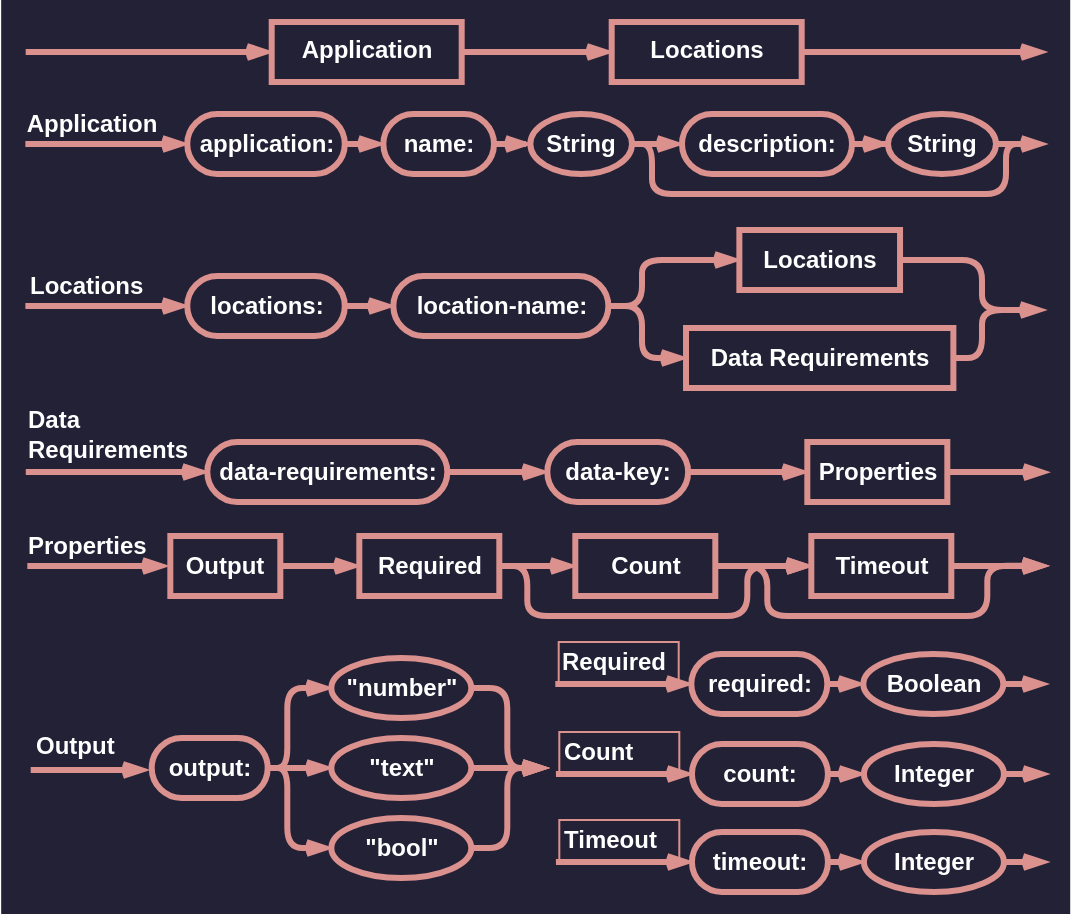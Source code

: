 <mxfile version="22.1.21" type="device">
  <diagram name="Page-1" id="lv2RBA-2qfxnkMvO_x3A">
    <mxGraphModel dx="584" dy="907" grid="1" gridSize="10" guides="1" tooltips="1" connect="1" arrows="1" fold="1" page="1" pageScale="1" pageWidth="850" pageHeight="1100" math="0" shadow="0">
      <root>
        <mxCell id="0" />
        <mxCell id="1" parent="0" />
        <mxCell id="O5-8CPs11LgDphCisBiJ-3" value="" style="group;fillColor=#232136;strokeColor=#232136;strokeWidth=22;" vertex="1" connectable="0" parent="1">
          <mxGeometry x="1000.59" y="313" width="512.51" height="435" as="geometry" />
        </mxCell>
        <mxCell id="4REqOIB7tcGAyymllORO-14" style="edgeStyle=orthogonalEdgeStyle;shape=connector;curved=0;rounded=0;orthogonalLoop=1;jettySize=auto;html=1;exitX=0;exitY=0.5;exitDx=0;exitDy=0;labelBackgroundColor=default;strokeColor=#DB918D;strokeWidth=3;align=center;verticalAlign=middle;fontFamily=Helvetica;fontSize=11;fontColor=#FFFFFF;endArrow=none;endFill=0;startArrow=openThin;startFill=0;fontStyle=0" parent="O5-8CPs11LgDphCisBiJ-3" source="4REqOIB7tcGAyymllORO-15" edge="1">
          <mxGeometry relative="1" as="geometry">
            <mxPoint x="1.1" y="142" as="targetPoint" />
          </mxGeometry>
        </mxCell>
        <mxCell id="4REqOIB7tcGAyymllORO-15" value="&lt;b style=&quot;border-color: var(--border-color);&quot;&gt;&lt;font style=&quot;border-color: var(--border-color);&quot;&gt;locations:&lt;/font&gt;&lt;/b&gt;" style="rounded=1;whiteSpace=wrap;html=1;strokeColor=#DB918D;fontFamily=Helvetica;fontSize=12;fontColor=#FFFFFF;fillColor=none;arcSize=50;fontStyle=0;shadow=0;labelBackgroundColor=none;align=center;verticalAlign=middle;strokeWidth=3;container=0;" parent="O5-8CPs11LgDphCisBiJ-3" vertex="1">
          <mxGeometry x="82.04" y="127" width="78.76" height="30" as="geometry" />
        </mxCell>
        <mxCell id="4REqOIB7tcGAyymllORO-19" value="&lt;font size=&quot;1&quot;&gt;&lt;b style=&quot;font-size: 12px;&quot;&gt;Locations&lt;/b&gt;&lt;/font&gt;" style="text;html=1;strokeColor=none;fillColor=none;align=left;verticalAlign=middle;whiteSpace=wrap;rounded=0;fontSize=11;fontFamily=Helvetica;fontColor=#FFFFFF;fontStyle=0;container=0;" parent="O5-8CPs11LgDphCisBiJ-3" vertex="1">
          <mxGeometry x="1.8" y="117" width="60" height="30" as="geometry" />
        </mxCell>
        <mxCell id="4REqOIB7tcGAyymllORO-65" style="edgeStyle=orthogonalEdgeStyle;shape=connector;curved=0;rounded=1;orthogonalLoop=1;jettySize=auto;html=1;exitX=1;exitY=0.5;exitDx=0;exitDy=0;labelBackgroundColor=default;strokeColor=#DB918D;strokeWidth=3;align=center;verticalAlign=middle;fontFamily=Helvetica;fontSize=11;fontColor=#FFFFFF;startArrow=none;startFill=0;endArrow=none;endFill=0;fontStyle=0" parent="O5-8CPs11LgDphCisBiJ-3" source="4REqOIB7tcGAyymllORO-50" edge="1">
          <mxGeometry relative="1" as="geometry">
            <mxPoint x="499.41" y="144" as="targetPoint" />
            <Array as="points">
              <mxPoint x="479.41" y="119" />
              <mxPoint x="479.41" y="144" />
            </Array>
          </mxGeometry>
        </mxCell>
        <mxCell id="4REqOIB7tcGAyymllORO-50" value="&lt;b style=&quot;border-color: var(--border-color);&quot;&gt;&lt;font style=&quot;border-color: var(--border-color);&quot;&gt;Locations&lt;/font&gt;&lt;/b&gt;" style="rounded=1;whiteSpace=wrap;html=1;strokeColor=#DB918D;fontFamily=Helvetica;fontSize=12;fontColor=#FFFFFF;fillColor=none;arcSize=0;fontStyle=0;shadow=0;labelBackgroundColor=none;container=0;strokeWidth=3;" parent="O5-8CPs11LgDphCisBiJ-3" vertex="1">
          <mxGeometry x="358.09" y="104" width="80.34" height="30" as="geometry" />
        </mxCell>
        <mxCell id="4REqOIB7tcGAyymllORO-55" style="edgeStyle=orthogonalEdgeStyle;shape=connector;curved=0;rounded=1;orthogonalLoop=1;jettySize=auto;html=1;exitX=1;exitY=0.5;exitDx=0;exitDy=0;entryX=0;entryY=0.5;entryDx=0;entryDy=0;labelBackgroundColor=default;strokeColor=#DB918D;strokeWidth=3;align=center;verticalAlign=middle;fontFamily=Helvetica;fontSize=11;fontColor=#FFFFFF;startArrow=none;startFill=0;endArrow=openThin;endFill=0;fontStyle=0" parent="O5-8CPs11LgDphCisBiJ-3" source="4REqOIB7tcGAyymllORO-51" target="4REqOIB7tcGAyymllORO-50" edge="1">
          <mxGeometry relative="1" as="geometry">
            <Array as="points">
              <mxPoint x="309.41" y="142" />
              <mxPoint x="309.41" y="119" />
            </Array>
          </mxGeometry>
        </mxCell>
        <mxCell id="4REqOIB7tcGAyymllORO-51" value="&lt;p&gt;&lt;font&gt;&lt;b&gt;location-name:&lt;/b&gt;&lt;/font&gt;&lt;/p&gt;" style="rounded=1;whiteSpace=wrap;html=1;arcSize=50;fontStyle=0;fillColor=none;strokeColor=#DB918D;labelBackgroundColor=none;fontColor=#FFFFFF;container=0;strokeWidth=3;" parent="O5-8CPs11LgDphCisBiJ-3" vertex="1">
          <mxGeometry x="185.096" y="127" width="107.5" height="30" as="geometry" />
        </mxCell>
        <mxCell id="4REqOIB7tcGAyymllORO-53" value="" style="edgeStyle=orthogonalEdgeStyle;shape=connector;curved=0;rounded=0;orthogonalLoop=1;jettySize=auto;html=1;labelBackgroundColor=default;strokeColor=#DB918D;strokeWidth=3;align=center;verticalAlign=middle;fontFamily=Helvetica;fontSize=11;fontColor=#FFFFFF;startArrow=none;startFill=0;endArrow=openThin;endFill=0;fontStyle=0" parent="O5-8CPs11LgDphCisBiJ-3" source="4REqOIB7tcGAyymllORO-15" target="4REqOIB7tcGAyymllORO-51" edge="1">
          <mxGeometry relative="1" as="geometry">
            <Array as="points">
              <mxPoint x="169.41" y="142" />
              <mxPoint x="169.41" y="142" />
            </Array>
          </mxGeometry>
        </mxCell>
        <mxCell id="4REqOIB7tcGAyymllORO-64" style="edgeStyle=orthogonalEdgeStyle;shape=connector;curved=0;rounded=1;orthogonalLoop=1;jettySize=auto;html=1;exitX=1;exitY=0.5;exitDx=0;exitDy=0;labelBackgroundColor=default;strokeColor=#DB918D;strokeWidth=3;align=center;verticalAlign=middle;fontFamily=Helvetica;fontSize=11;fontColor=#FFFFFF;startArrow=none;startFill=0;endArrow=openThin;endFill=0;entryX=-0.004;entryY=0.719;entryDx=0;entryDy=0;entryPerimeter=0;fontStyle=0" parent="O5-8CPs11LgDphCisBiJ-3" source="4REqOIB7tcGAyymllORO-54" edge="1">
          <mxGeometry relative="1" as="geometry">
            <mxPoint x="510.93" y="143.83" as="targetPoint" />
            <Array as="points">
              <mxPoint x="479.41" y="168" />
              <mxPoint x="479.41" y="144" />
              <mxPoint x="511.41" y="144" />
            </Array>
          </mxGeometry>
        </mxCell>
        <mxCell id="4REqOIB7tcGAyymllORO-54" value="&lt;b style=&quot;border-color: var(--border-color);&quot;&gt;&lt;font style=&quot;border-color: var(--border-color);&quot;&gt;Data Requirements&lt;/font&gt;&lt;/b&gt;" style="rounded=1;whiteSpace=wrap;html=1;strokeColor=#DB918D;fontFamily=Helvetica;fontSize=12;fontColor=#FFFFFF;fillColor=none;arcSize=0;fontStyle=0;shadow=0;labelBackgroundColor=none;container=0;strokeWidth=3;" parent="O5-8CPs11LgDphCisBiJ-3" vertex="1">
          <mxGeometry x="331.42" y="153" width="133.68" height="30" as="geometry" />
        </mxCell>
        <mxCell id="4REqOIB7tcGAyymllORO-56" style="edgeStyle=orthogonalEdgeStyle;shape=connector;curved=0;rounded=1;orthogonalLoop=1;jettySize=auto;html=1;exitX=1;exitY=0.5;exitDx=0;exitDy=0;entryX=0;entryY=0.5;entryDx=0;entryDy=0;labelBackgroundColor=default;strokeColor=#DB918D;strokeWidth=3;align=center;verticalAlign=middle;fontFamily=Helvetica;fontSize=11;fontColor=#FFFFFF;startArrow=none;startFill=0;endArrow=openThin;endFill=0;fontStyle=0" parent="O5-8CPs11LgDphCisBiJ-3" source="4REqOIB7tcGAyymllORO-51" target="4REqOIB7tcGAyymllORO-54" edge="1">
          <mxGeometry relative="1" as="geometry">
            <Array as="points">
              <mxPoint x="309.41" y="142" />
              <mxPoint x="309.41" y="168" />
            </Array>
          </mxGeometry>
        </mxCell>
        <mxCell id="4REqOIB7tcGAyymllORO-2" style="edgeStyle=orthogonalEdgeStyle;shape=connector;curved=0;rounded=0;orthogonalLoop=1;jettySize=auto;html=1;exitX=0;exitY=0.5;exitDx=0;exitDy=0;labelBackgroundColor=default;strokeColor=#DB918D;strokeWidth=3;align=center;verticalAlign=middle;fontFamily=Helvetica;fontSize=11;fontColor=#FFFFFF;endArrow=none;endFill=0;startArrow=openThin;startFill=0;fontStyle=0" parent="O5-8CPs11LgDphCisBiJ-3" source="4REqOIB7tcGAyymllORO-3" edge="1">
          <mxGeometry relative="1" as="geometry">
            <mxPoint x="1.255" y="15" as="targetPoint" />
          </mxGeometry>
        </mxCell>
        <mxCell id="4REqOIB7tcGAyymllORO-3" value="&lt;b style=&quot;border-color: var(--border-color);&quot;&gt;&lt;font style=&quot;border-color: var(--border-color);&quot;&gt;Application&lt;/font&gt;&lt;/b&gt;" style="rounded=1;whiteSpace=wrap;html=1;strokeColor=#DB918D;fontFamily=Helvetica;fontSize=12;fontColor=#FFFFFF;fillColor=none;arcSize=0;fontStyle=0;shadow=0;labelBackgroundColor=none;align=center;verticalAlign=top;strokeWidth=3;container=0;" parent="O5-8CPs11LgDphCisBiJ-3" vertex="1">
          <mxGeometry x="124.255" width="95" height="30" as="geometry" />
        </mxCell>
        <mxCell id="4REqOIB7tcGAyymllORO-4" style="edgeStyle=orthogonalEdgeStyle;shape=connector;curved=0;rounded=0;orthogonalLoop=1;jettySize=auto;html=1;exitX=1;exitY=0.5;exitDx=0;exitDy=0;labelBackgroundColor=default;strokeColor=#DB918D;strokeWidth=3;align=center;verticalAlign=middle;fontFamily=Helvetica;fontSize=11;fontColor=#FFFFFF;endArrow=openThin;endFill=0;fontStyle=0" parent="O5-8CPs11LgDphCisBiJ-3" source="4REqOIB7tcGAyymllORO-5" edge="1">
          <mxGeometry relative="1" as="geometry">
            <mxPoint x="511.255" y="15" as="targetPoint" />
          </mxGeometry>
        </mxCell>
        <mxCell id="4REqOIB7tcGAyymllORO-5" value="&lt;b style=&quot;border-color: var(--border-color);&quot;&gt;&lt;font style=&quot;border-color: var(--border-color);&quot;&gt;Locations&lt;/font&gt;&lt;/b&gt;" style="rounded=1;whiteSpace=wrap;html=1;strokeColor=#DB918D;fontFamily=Helvetica;fontSize=12;fontColor=#FFFFFF;fillColor=none;arcSize=0;fontStyle=0;shadow=0;labelBackgroundColor=none;verticalAlign=top;strokeWidth=3;container=0;" parent="O5-8CPs11LgDphCisBiJ-3" vertex="1">
          <mxGeometry x="294.255" width="95" height="30" as="geometry" />
        </mxCell>
        <mxCell id="4REqOIB7tcGAyymllORO-6" style="edgeStyle=orthogonalEdgeStyle;shape=connector;curved=0;rounded=0;orthogonalLoop=1;jettySize=auto;html=1;exitX=1;exitY=0.5;exitDx=0;exitDy=0;labelBackgroundColor=default;strokeColor=#DB918D;strokeWidth=3;align=center;verticalAlign=middle;fontFamily=Helvetica;fontSize=11;fontColor=#FFFFFF;endArrow=openThin;endFill=0;fontStyle=0" parent="O5-8CPs11LgDphCisBiJ-3" source="4REqOIB7tcGAyymllORO-3" target="4REqOIB7tcGAyymllORO-5" edge="1">
          <mxGeometry relative="1" as="geometry" />
        </mxCell>
        <mxCell id="MEt0MIwIxQcFvyBTdbw6-34" style="edgeStyle=orthogonalEdgeStyle;shape=connector;curved=0;rounded=0;orthogonalLoop=1;jettySize=auto;html=1;exitX=0;exitY=0.5;exitDx=0;exitDy=0;labelBackgroundColor=default;strokeColor=#DB918D;strokeWidth=3;align=center;verticalAlign=middle;fontFamily=Helvetica;fontSize=11;fontColor=#FFFFFF;endArrow=none;endFill=0;startArrow=openThin;startFill=0;fontStyle=0" parent="O5-8CPs11LgDphCisBiJ-3" source="MEt0MIwIxQcFvyBTdbw6-35" edge="1">
          <mxGeometry relative="1" as="geometry">
            <mxPoint x="1.1" y="61" as="targetPoint" />
          </mxGeometry>
        </mxCell>
        <mxCell id="MEt0MIwIxQcFvyBTdbw6-35" value="&lt;b style=&quot;border-color: var(--border-color);&quot;&gt;&lt;font style=&quot;border-color: var(--border-color);&quot;&gt;application:&lt;/font&gt;&lt;/b&gt;" style="rounded=1;whiteSpace=wrap;html=1;strokeColor=#DB918D;fontFamily=Helvetica;fontSize=12;fontColor=#FFFFFF;fillColor=none;arcSize=50;fontStyle=0;shadow=0;labelBackgroundColor=none;align=center;verticalAlign=middle;strokeWidth=3;container=0;" parent="O5-8CPs11LgDphCisBiJ-3" vertex="1">
          <mxGeometry x="82.04" y="46" width="78.76" height="30" as="geometry" />
        </mxCell>
        <mxCell id="MEt0MIwIxQcFvyBTdbw6-36" style="edgeStyle=orthogonalEdgeStyle;shape=connector;curved=0;rounded=0;orthogonalLoop=1;jettySize=auto;html=1;exitX=1;exitY=0.5;exitDx=0;exitDy=0;labelBackgroundColor=default;strokeColor=#DB918D;strokeWidth=3;align=center;verticalAlign=middle;fontFamily=Helvetica;fontSize=11;fontColor=#FFFFFF;endArrow=openThin;endFill=0;fontStyle=0" parent="O5-8CPs11LgDphCisBiJ-3" source="MEt0MIwIxQcFvyBTdbw6-46" edge="1">
          <mxGeometry relative="1" as="geometry">
            <mxPoint x="511.41" y="61" as="targetPoint" />
            <mxPoint x="497.41" y="61" as="sourcePoint" />
            <Array as="points" />
          </mxGeometry>
        </mxCell>
        <mxCell id="MEt0MIwIxQcFvyBTdbw6-37" value="&lt;b style=&quot;border-color: var(--border-color);&quot;&gt;&lt;font style=&quot;border-color: var(--border-color);&quot;&gt;name:&lt;/font&gt;&lt;/b&gt;" style="rounded=1;whiteSpace=wrap;html=1;strokeColor=#DB918D;fontFamily=Helvetica;fontSize=12;fontColor=#FFFFFF;fillColor=none;arcSize=50;fontStyle=0;shadow=0;labelBackgroundColor=none;verticalAlign=middle;strokeWidth=3;container=0;" parent="O5-8CPs11LgDphCisBiJ-3" vertex="1">
          <mxGeometry x="180.1" y="46" width="55.31" height="30" as="geometry" />
        </mxCell>
        <mxCell id="MEt0MIwIxQcFvyBTdbw6-38" style="edgeStyle=orthogonalEdgeStyle;shape=connector;curved=0;rounded=0;orthogonalLoop=1;jettySize=auto;html=1;exitX=1;exitY=0.5;exitDx=0;exitDy=0;labelBackgroundColor=default;strokeColor=#DB918D;strokeWidth=3;align=center;verticalAlign=middle;fontFamily=Helvetica;fontSize=11;fontColor=#FFFFFF;endArrow=openThin;endFill=0;fontStyle=0" parent="O5-8CPs11LgDphCisBiJ-3" source="MEt0MIwIxQcFvyBTdbw6-35" target="MEt0MIwIxQcFvyBTdbw6-37" edge="1">
          <mxGeometry relative="1" as="geometry">
            <Array as="points">
              <mxPoint x="191.41" y="61" />
              <mxPoint x="191.41" y="61" />
            </Array>
          </mxGeometry>
        </mxCell>
        <mxCell id="MEt0MIwIxQcFvyBTdbw6-39" value="&lt;font size=&quot;1&quot;&gt;&lt;b style=&quot;font-size: 12px;&quot;&gt;Application&lt;/b&gt;&lt;/font&gt;" style="text;html=1;strokeColor=none;fillColor=none;align=center;verticalAlign=middle;whiteSpace=wrap;rounded=0;fontSize=11;fontFamily=Helvetica;fontColor=#FFFFFF;fontStyle=0;container=0;" parent="O5-8CPs11LgDphCisBiJ-3" vertex="1">
          <mxGeometry x="4.8" y="36" width="60" height="30" as="geometry" />
        </mxCell>
        <mxCell id="MEt0MIwIxQcFvyBTdbw6-42" value="" style="edgeStyle=orthogonalEdgeStyle;shape=connector;curved=0;rounded=0;orthogonalLoop=1;jettySize=auto;html=1;exitX=1;exitY=0.5;exitDx=0;exitDy=0;labelBackgroundColor=default;strokeColor=#DB918D;strokeWidth=3;align=center;verticalAlign=middle;fontFamily=Helvetica;fontSize=11;fontColor=#FFFFFF;endArrow=openThin;endFill=0;fontStyle=0" parent="O5-8CPs11LgDphCisBiJ-3" source="MEt0MIwIxQcFvyBTdbw6-37" target="MEt0MIwIxQcFvyBTdbw6-41" edge="1">
          <mxGeometry relative="1" as="geometry">
            <mxPoint x="511.1" y="61" as="targetPoint" />
            <mxPoint x="251.41" y="61" as="sourcePoint" />
            <Array as="points">
              <mxPoint x="251.41" y="61" />
              <mxPoint x="251.41" y="61" />
            </Array>
          </mxGeometry>
        </mxCell>
        <mxCell id="MEt0MIwIxQcFvyBTdbw6-45" style="edgeStyle=orthogonalEdgeStyle;shape=connector;curved=0;rounded=1;orthogonalLoop=1;jettySize=auto;html=1;labelBackgroundColor=default;strokeColor=#DB918D;strokeWidth=3;align=center;verticalAlign=middle;fontFamily=Helvetica;fontSize=11;fontColor=#FFFFFF;endArrow=none;endFill=0;fontStyle=0" parent="O5-8CPs11LgDphCisBiJ-3" source="MEt0MIwIxQcFvyBTdbw6-41" edge="1">
          <mxGeometry relative="1" as="geometry">
            <mxPoint x="501.41" y="61" as="targetPoint" />
            <Array as="points">
              <mxPoint x="314.41" y="61" />
              <mxPoint x="314.41" y="86" />
              <mxPoint x="491.41" y="86" />
              <mxPoint x="491.41" y="61" />
            </Array>
          </mxGeometry>
        </mxCell>
        <mxCell id="MEt0MIwIxQcFvyBTdbw6-41" value="&lt;b style=&quot;border-color: var(--border-color);&quot;&gt;&lt;font style=&quot;border-color: var(--border-color);&quot;&gt;String&lt;/font&gt;&lt;/b&gt;" style="ellipse;whiteSpace=wrap;html=1;rounded=1;labelBackgroundColor=none;strokeColor=#DB918D;fontFamily=Helvetica;fontSize=12;fontColor=#FFFFFF;fillColor=none;container=0;strokeWidth=3;fontStyle=0" parent="O5-8CPs11LgDphCisBiJ-3" vertex="1">
          <mxGeometry x="253.58" y="46" width="50.83" height="30" as="geometry" />
        </mxCell>
        <mxCell id="MEt0MIwIxQcFvyBTdbw6-44" value="" style="edgeStyle=orthogonalEdgeStyle;shape=connector;curved=0;rounded=0;orthogonalLoop=1;jettySize=auto;html=1;exitX=1;exitY=0.5;exitDx=0;exitDy=0;labelBackgroundColor=default;strokeColor=#DB918D;strokeWidth=3;align=center;verticalAlign=middle;fontFamily=Helvetica;fontSize=11;fontColor=#FFFFFF;endArrow=openThin;endFill=0;fontStyle=0" parent="O5-8CPs11LgDphCisBiJ-3" source="MEt0MIwIxQcFvyBTdbw6-41" target="MEt0MIwIxQcFvyBTdbw6-43" edge="1">
          <mxGeometry relative="1" as="geometry">
            <mxPoint x="511.1" y="61" as="targetPoint" />
            <mxPoint x="321.41" y="61" as="sourcePoint" />
            <Array as="points">
              <mxPoint x="321.41" y="61" />
              <mxPoint x="321.41" y="61" />
            </Array>
          </mxGeometry>
        </mxCell>
        <mxCell id="MEt0MIwIxQcFvyBTdbw6-43" value="&lt;b style=&quot;border-color: var(--border-color);&quot;&gt;&lt;font style=&quot;border-color: var(--border-color);&quot;&gt;description:&lt;/font&gt;&lt;/b&gt;" style="rounded=1;whiteSpace=wrap;html=1;strokeColor=#DB918D;fontFamily=Helvetica;fontSize=12;fontColor=#FFFFFF;fillColor=none;arcSize=50;fontStyle=0;shadow=0;labelBackgroundColor=none;verticalAlign=middle;strokeWidth=3;container=0;" parent="O5-8CPs11LgDphCisBiJ-3" vertex="1">
          <mxGeometry x="329.41" y="46" width="85" height="30" as="geometry" />
        </mxCell>
        <mxCell id="MEt0MIwIxQcFvyBTdbw6-47" value="" style="edgeStyle=orthogonalEdgeStyle;shape=connector;curved=0;rounded=0;orthogonalLoop=1;jettySize=auto;html=1;exitX=1;exitY=0.5;exitDx=0;exitDy=0;labelBackgroundColor=default;strokeColor=#DB918D;strokeWidth=3;align=center;verticalAlign=middle;fontFamily=Helvetica;fontSize=11;fontColor=#FFFFFF;endArrow=openThin;endFill=0;fontStyle=0" parent="O5-8CPs11LgDphCisBiJ-3" source="MEt0MIwIxQcFvyBTdbw6-43" target="MEt0MIwIxQcFvyBTdbw6-46" edge="1">
          <mxGeometry relative="1" as="geometry">
            <mxPoint x="511.1" y="61" as="targetPoint" />
            <mxPoint x="431.41" y="61" as="sourcePoint" />
            <Array as="points">
              <mxPoint x="431.41" y="61" />
              <mxPoint x="431.41" y="61" />
            </Array>
          </mxGeometry>
        </mxCell>
        <mxCell id="MEt0MIwIxQcFvyBTdbw6-46" value="&lt;b style=&quot;border-color: var(--border-color);&quot;&gt;&lt;font style=&quot;border-color: var(--border-color);&quot;&gt;String&lt;/font&gt;&lt;/b&gt;" style="ellipse;whiteSpace=wrap;html=1;rounded=1;labelBackgroundColor=none;strokeColor=#DB918D;fontFamily=Helvetica;fontSize=12;fontColor=#FFFFFF;fillColor=none;container=0;strokeWidth=3;fontStyle=0" parent="O5-8CPs11LgDphCisBiJ-3" vertex="1">
          <mxGeometry x="432.41" y="46" width="54" height="30" as="geometry" />
        </mxCell>
        <mxCell id="4REqOIB7tcGAyymllORO-69" style="edgeStyle=orthogonalEdgeStyle;shape=connector;curved=0;rounded=0;orthogonalLoop=1;jettySize=auto;html=1;exitX=0;exitY=0.5;exitDx=0;exitDy=0;labelBackgroundColor=default;strokeColor=#DB918D;strokeWidth=3;align=center;verticalAlign=middle;fontFamily=Helvetica;fontSize=11;fontColor=#FFFFFF;endArrow=none;endFill=0;startArrow=openThin;startFill=0;fontStyle=0" parent="O5-8CPs11LgDphCisBiJ-3" source="4REqOIB7tcGAyymllORO-70" edge="1">
          <mxGeometry relative="1" as="geometry">
            <mxPoint x="1.3" y="225" as="targetPoint" />
          </mxGeometry>
        </mxCell>
        <mxCell id="4REqOIB7tcGAyymllORO-70" value="&lt;font&gt;&lt;b&gt;data-requirements:&lt;/b&gt;&lt;/font&gt;" style="rounded=1;whiteSpace=wrap;html=1;strokeColor=#DB918D;fontFamily=Helvetica;fontSize=12;fontColor=#FFFFFF;fillColor=none;arcSize=50;fontStyle=0;shadow=0;labelBackgroundColor=none;align=center;verticalAlign=middle;strokeWidth=3;container=0;" parent="O5-8CPs11LgDphCisBiJ-3" vertex="1">
          <mxGeometry x="92.07" y="210" width="120" height="30" as="geometry" />
        </mxCell>
        <mxCell id="4REqOIB7tcGAyymllORO-71" value="&lt;font size=&quot;1&quot;&gt;&lt;b style=&quot;font-size: 12px;&quot;&gt;Data&lt;br&gt;Requirements&lt;br&gt;&lt;/b&gt;&lt;/font&gt;" style="text;html=1;strokeColor=none;fillColor=none;align=left;verticalAlign=middle;whiteSpace=wrap;rounded=0;fontSize=11;fontFamily=Helvetica;fontColor=#FFFFFF;container=0;fontStyle=0" parent="O5-8CPs11LgDphCisBiJ-3" vertex="1">
          <mxGeometry y="191" width="60" height="30" as="geometry" />
        </mxCell>
        <mxCell id="4REqOIB7tcGAyymllORO-104" value="&lt;font&gt;&lt;b&gt;data-key:&lt;/b&gt;&lt;/font&gt;" style="rounded=1;whiteSpace=wrap;html=1;strokeColor=#DB918D;fontFamily=Helvetica;fontSize=12;fontColor=#FFFFFF;fillColor=none;arcSize=50;fontStyle=0;shadow=0;labelBackgroundColor=none;align=center;verticalAlign=middle;strokeWidth=3;container=0;" parent="O5-8CPs11LgDphCisBiJ-3" vertex="1">
          <mxGeometry x="262.07" y="210" width="70.41" height="30" as="geometry" />
        </mxCell>
        <mxCell id="4REqOIB7tcGAyymllORO-112" style="edgeStyle=orthogonalEdgeStyle;shape=connector;curved=0;rounded=1;orthogonalLoop=1;jettySize=auto;html=1;entryX=0;entryY=0.5;entryDx=0;entryDy=0;labelBackgroundColor=default;strokeColor=#DB918D;strokeWidth=3;align=center;verticalAlign=middle;fontFamily=Helvetica;fontSize=11;fontColor=#FFFFFF;startArrow=none;startFill=0;endArrow=openThin;endFill=0;fontStyle=0" parent="O5-8CPs11LgDphCisBiJ-3" source="4REqOIB7tcGAyymllORO-70" target="4REqOIB7tcGAyymllORO-104" edge="1">
          <mxGeometry relative="1" as="geometry" />
        </mxCell>
        <mxCell id="4REqOIB7tcGAyymllORO-105" value="&lt;b style=&quot;border-color: var(--border-color);&quot;&gt;&lt;font style=&quot;border-color: var(--border-color);&quot;&gt;Output&lt;/font&gt;&lt;/b&gt;" style="rounded=1;whiteSpace=wrap;html=1;strokeColor=#DB918D;fontFamily=Helvetica;fontSize=12;fontColor=#FFFFFF;fillColor=none;arcSize=0;fontStyle=0;shadow=0;labelBackgroundColor=none;container=0;strokeWidth=3;" parent="O5-8CPs11LgDphCisBiJ-3" vertex="1">
          <mxGeometry x="73.57" y="257" width="55" height="30" as="geometry" />
        </mxCell>
        <mxCell id="4REqOIB7tcGAyymllORO-125" style="edgeStyle=orthogonalEdgeStyle;shape=connector;curved=0;rounded=1;orthogonalLoop=1;jettySize=auto;html=1;exitX=1;exitY=0.5;exitDx=0;exitDy=0;labelBackgroundColor=default;strokeColor=#DB918D;strokeWidth=3;align=center;verticalAlign=middle;fontFamily=Helvetica;fontSize=11;fontColor=#FFFFFF;startArrow=none;startFill=0;endArrow=openThin;endFill=0;fontStyle=0" parent="O5-8CPs11LgDphCisBiJ-3" source="4REqOIB7tcGAyymllORO-106" edge="1">
          <mxGeometry relative="1" as="geometry">
            <mxPoint x="512.07" y="271.931" as="targetPoint" />
            <Array as="points">
              <mxPoint x="372.07" y="272" />
              <mxPoint x="372.07" y="297" />
              <mxPoint x="482.07" y="297" />
              <mxPoint x="482.07" y="272" />
            </Array>
          </mxGeometry>
        </mxCell>
        <mxCell id="4REqOIB7tcGAyymllORO-106" value="&lt;font&gt;&lt;b&gt;Count&lt;/b&gt;&lt;/font&gt;" style="rounded=1;whiteSpace=wrap;html=1;strokeColor=#DB918D;fontFamily=Helvetica;fontSize=12;fontColor=#FFFFFF;fillColor=none;arcSize=0;fontStyle=0;shadow=0;labelBackgroundColor=none;container=0;strokeWidth=3;" parent="O5-8CPs11LgDphCisBiJ-3" vertex="1">
          <mxGeometry x="276.07" y="257" width="70" height="30" as="geometry" />
        </mxCell>
        <mxCell id="4REqOIB7tcGAyymllORO-123" style="edgeStyle=orthogonalEdgeStyle;shape=connector;curved=0;rounded=1;orthogonalLoop=1;jettySize=auto;html=1;exitX=1;exitY=0.5;exitDx=0;exitDy=0;labelBackgroundColor=default;strokeColor=#DB918D;strokeWidth=3;align=center;verticalAlign=middle;fontFamily=Helvetica;fontSize=11;fontColor=#FFFFFF;startArrow=none;startFill=0;endArrow=openThin;endFill=0;fontStyle=0" parent="O5-8CPs11LgDphCisBiJ-3" source="4REqOIB7tcGAyymllORO-107" edge="1">
          <mxGeometry relative="1" as="geometry">
            <mxPoint x="512.07" y="271.971" as="targetPoint" />
          </mxGeometry>
        </mxCell>
        <mxCell id="4REqOIB7tcGAyymllORO-107" value="&lt;font&gt;&lt;b&gt;Timeout&lt;/b&gt;&lt;/font&gt;" style="rounded=1;whiteSpace=wrap;html=1;strokeColor=#DB918D;fontFamily=Helvetica;fontSize=12;fontColor=#FFFFFF;fillColor=none;arcSize=0;fontStyle=0;shadow=0;labelBackgroundColor=none;container=0;strokeWidth=3;" parent="O5-8CPs11LgDphCisBiJ-3" vertex="1">
          <mxGeometry x="394.07" y="257" width="70" height="30" as="geometry" />
        </mxCell>
        <mxCell id="4REqOIB7tcGAyymllORO-122" style="edgeStyle=orthogonalEdgeStyle;shape=connector;curved=0;rounded=1;orthogonalLoop=1;jettySize=auto;html=1;exitX=1;exitY=0.5;exitDx=0;exitDy=0;entryX=0;entryY=0.5;entryDx=0;entryDy=0;labelBackgroundColor=default;strokeColor=#DB918D;strokeWidth=3;align=center;verticalAlign=middle;fontFamily=Helvetica;fontSize=11;fontColor=#FFFFFF;startArrow=none;startFill=0;endArrow=openThin;endFill=0;fontStyle=0" parent="O5-8CPs11LgDphCisBiJ-3" source="4REqOIB7tcGAyymllORO-106" target="4REqOIB7tcGAyymllORO-107" edge="1">
          <mxGeometry relative="1" as="geometry" />
        </mxCell>
        <mxCell id="4REqOIB7tcGAyymllORO-114" style="edgeStyle=orthogonalEdgeStyle;shape=connector;curved=0;rounded=1;orthogonalLoop=1;jettySize=auto;html=1;exitX=1;exitY=0.5;exitDx=0;exitDy=0;labelBackgroundColor=default;strokeColor=#DB918D;strokeWidth=3;align=center;verticalAlign=middle;fontFamily=Helvetica;fontSize=11;fontColor=#FFFFFF;startArrow=none;startFill=0;endArrow=openThin;endFill=0;entryX=-0.013;entryY=0.943;entryDx=0;entryDy=0;entryPerimeter=0;fontStyle=0" parent="O5-8CPs11LgDphCisBiJ-3" source="4REqOIB7tcGAyymllORO-111" edge="1">
          <mxGeometry relative="1" as="geometry">
            <mxPoint x="512.51" y="225.08" as="targetPoint" />
          </mxGeometry>
        </mxCell>
        <mxCell id="4REqOIB7tcGAyymllORO-111" value="&lt;font&gt;&lt;b&gt;Properties&lt;/b&gt;&lt;/font&gt;" style="rounded=1;whiteSpace=wrap;html=1;strokeColor=#DB918D;fontFamily=Helvetica;fontSize=12;fontColor=#FFFFFF;fillColor=none;arcSize=0;fontStyle=0;shadow=0;labelBackgroundColor=none;container=0;strokeWidth=3;" parent="O5-8CPs11LgDphCisBiJ-3" vertex="1">
          <mxGeometry x="392.07" y="210" width="70" height="30" as="geometry" />
        </mxCell>
        <mxCell id="4REqOIB7tcGAyymllORO-113" style="edgeStyle=orthogonalEdgeStyle;shape=connector;curved=0;rounded=1;orthogonalLoop=1;jettySize=auto;html=1;exitX=1;exitY=0.5;exitDx=0;exitDy=0;entryX=0;entryY=0.5;entryDx=0;entryDy=0;labelBackgroundColor=default;strokeColor=#DB918D;strokeWidth=3;align=center;verticalAlign=middle;fontFamily=Helvetica;fontSize=11;fontColor=#FFFFFF;startArrow=none;startFill=0;endArrow=openThin;endFill=0;fontStyle=0" parent="O5-8CPs11LgDphCisBiJ-3" source="4REqOIB7tcGAyymllORO-104" target="4REqOIB7tcGAyymllORO-111" edge="1">
          <mxGeometry relative="1" as="geometry" />
        </mxCell>
        <mxCell id="4REqOIB7tcGAyymllORO-116" style="edgeStyle=orthogonalEdgeStyle;shape=connector;curved=0;rounded=0;orthogonalLoop=1;jettySize=auto;html=1;labelBackgroundColor=default;strokeColor=#DB918D;strokeWidth=3;align=center;verticalAlign=middle;fontFamily=Helvetica;fontSize=11;fontColor=#FFFFFF;endArrow=none;endFill=0;startArrow=openThin;startFill=0;fontStyle=0" parent="O5-8CPs11LgDphCisBiJ-3" edge="1">
          <mxGeometry relative="1" as="geometry">
            <mxPoint x="2.07" y="272" as="targetPoint" />
            <mxPoint x="72.07" y="272" as="sourcePoint" />
          </mxGeometry>
        </mxCell>
        <mxCell id="4REqOIB7tcGAyymllORO-117" value="&lt;font size=&quot;1&quot;&gt;&lt;b style=&quot;font-size: 12px;&quot;&gt;Properties&lt;br&gt;&lt;/b&gt;&lt;/font&gt;" style="text;html=1;strokeColor=none;fillColor=none;align=left;verticalAlign=middle;whiteSpace=wrap;rounded=0;fontSize=11;fontFamily=Helvetica;fontColor=#FFFFFF;container=0;fontStyle=0" parent="O5-8CPs11LgDphCisBiJ-3" vertex="1">
          <mxGeometry y="247" width="60" height="30" as="geometry" />
        </mxCell>
        <mxCell id="4REqOIB7tcGAyymllORO-119" value="" style="edgeStyle=orthogonalEdgeStyle;shape=connector;curved=0;rounded=1;orthogonalLoop=1;jettySize=auto;html=1;labelBackgroundColor=default;strokeColor=#DB918D;strokeWidth=3;align=center;verticalAlign=middle;fontFamily=Helvetica;fontSize=11;fontColor=#FFFFFF;startArrow=none;startFill=0;endArrow=openThin;endFill=0;fontStyle=0" parent="O5-8CPs11LgDphCisBiJ-3" source="4REqOIB7tcGAyymllORO-105" target="4REqOIB7tcGAyymllORO-102" edge="1">
          <mxGeometry relative="1" as="geometry">
            <mxPoint x="129.07" y="272" as="sourcePoint" />
            <mxPoint x="242.07" y="272" as="targetPoint" />
          </mxGeometry>
        </mxCell>
        <mxCell id="4REqOIB7tcGAyymllORO-124" style="edgeStyle=orthogonalEdgeStyle;shape=connector;curved=0;rounded=1;orthogonalLoop=1;jettySize=auto;html=1;exitX=1;exitY=0.5;exitDx=0;exitDy=0;entryX=0;entryY=0.5;entryDx=0;entryDy=0;labelBackgroundColor=default;strokeColor=#DB918D;strokeWidth=3;align=center;verticalAlign=middle;fontFamily=Helvetica;fontSize=11;fontColor=#FFFFFF;startArrow=none;startFill=0;endArrow=openThin;endFill=0;fontStyle=0" parent="O5-8CPs11LgDphCisBiJ-3" source="4REqOIB7tcGAyymllORO-102" target="4REqOIB7tcGAyymllORO-107" edge="1">
          <mxGeometry relative="1" as="geometry">
            <Array as="points">
              <mxPoint x="252.07" y="272" />
              <mxPoint x="252.07" y="297" />
              <mxPoint x="362.07" y="297" />
              <mxPoint x="362.07" y="272" />
            </Array>
          </mxGeometry>
        </mxCell>
        <mxCell id="4REqOIB7tcGAyymllORO-102" value="&lt;font&gt;&lt;b&gt;Required&lt;/b&gt;&lt;/font&gt;" style="rounded=1;whiteSpace=wrap;html=1;strokeColor=#DB918D;fontFamily=Helvetica;fontSize=12;fontColor=#FFFFFF;fillColor=none;arcSize=0;fontStyle=0;shadow=0;labelBackgroundColor=none;container=0;strokeWidth=3;" parent="O5-8CPs11LgDphCisBiJ-3" vertex="1">
          <mxGeometry x="168.07" y="257" width="70" height="30" as="geometry" />
        </mxCell>
        <mxCell id="4REqOIB7tcGAyymllORO-118" value="" style="edgeStyle=orthogonalEdgeStyle;shape=connector;curved=0;rounded=1;orthogonalLoop=1;jettySize=auto;html=1;labelBackgroundColor=default;strokeColor=#DB918D;strokeWidth=3;align=center;verticalAlign=middle;fontFamily=Helvetica;fontSize=11;fontColor=#FFFFFF;startArrow=none;startFill=0;endArrow=openThin;endFill=0;fontStyle=0" parent="O5-8CPs11LgDphCisBiJ-3" source="4REqOIB7tcGAyymllORO-102" target="4REqOIB7tcGAyymllORO-106" edge="1">
          <mxGeometry relative="1" as="geometry" />
        </mxCell>
        <mxCell id="4REqOIB7tcGAyymllORO-163" style="edgeStyle=orthogonalEdgeStyle;shape=connector;curved=0;rounded=0;orthogonalLoop=1;jettySize=auto;html=1;labelBackgroundColor=default;strokeColor=#DB918D;strokeWidth=3;align=center;verticalAlign=middle;fontFamily=Helvetica;fontSize=11;fontColor=#FFFFFF;endArrow=none;endFill=0;startArrow=openThin;startFill=0;exitX=0;exitY=0.5;exitDx=0;exitDy=0;fontStyle=0" parent="O5-8CPs11LgDphCisBiJ-3" source="4REqOIB7tcGAyymllORO-165" edge="1">
          <mxGeometry relative="1" as="geometry">
            <mxPoint x="266.07" y="331" as="targetPoint" />
            <mxPoint x="326.07" y="332" as="sourcePoint" />
            <Array as="points">
              <mxPoint x="268.07" y="331" />
            </Array>
          </mxGeometry>
        </mxCell>
        <mxCell id="4REqOIB7tcGAyymllORO-164" value="&lt;font size=&quot;1&quot;&gt;&lt;b style=&quot;font-size: 12px;&quot;&gt;Required&lt;br&gt;&lt;/b&gt;&lt;/font&gt;" style="text;html=1;strokeColor=#DB918D;fillColor=none;align=left;verticalAlign=middle;whiteSpace=wrap;rounded=0;fontSize=11;fontFamily=Helvetica;fontColor=#FFFFFF;container=0;fontStyle=0" parent="O5-8CPs11LgDphCisBiJ-3" vertex="1">
          <mxGeometry x="267.76" y="310" width="60" height="20" as="geometry" />
        </mxCell>
        <mxCell id="4REqOIB7tcGAyymllORO-165" value="&lt;font&gt;&lt;b&gt;required:&lt;/b&gt;&lt;/font&gt;" style="rounded=1;whiteSpace=wrap;html=1;strokeColor=#DB918D;fontFamily=Helvetica;fontSize=12;fontColor=#FFFFFF;fillColor=none;arcSize=50;fontStyle=0;shadow=0;labelBackgroundColor=none;align=center;verticalAlign=middle;strokeWidth=3;container=0;" parent="O5-8CPs11LgDphCisBiJ-3" vertex="1">
          <mxGeometry x="334.08" y="316" width="67.99" height="30" as="geometry" />
        </mxCell>
        <mxCell id="4REqOIB7tcGAyymllORO-168" style="edgeStyle=orthogonalEdgeStyle;shape=connector;curved=0;rounded=1;orthogonalLoop=1;jettySize=auto;html=1;exitX=1;exitY=0.5;exitDx=0;exitDy=0;labelBackgroundColor=default;strokeColor=#DB918D;strokeWidth=3;align=center;verticalAlign=middle;fontFamily=Helvetica;fontSize=11;fontColor=#FFFFFF;startArrow=none;startFill=0;endArrow=openThin;endFill=0;fontStyle=0" parent="O5-8CPs11LgDphCisBiJ-3" source="4REqOIB7tcGAyymllORO-166" edge="1">
          <mxGeometry relative="1" as="geometry">
            <mxPoint x="512.07" y="331" as="targetPoint" />
          </mxGeometry>
        </mxCell>
        <mxCell id="4REqOIB7tcGAyymllORO-166" value="&lt;b style=&quot;border-color: var(--border-color);&quot;&gt;&lt;font style=&quot;border-color: var(--border-color);&quot;&gt;Boolean&lt;/font&gt;&lt;/b&gt;" style="ellipse;whiteSpace=wrap;html=1;rounded=1;labelBackgroundColor=none;strokeColor=#DB918D;fontFamily=Helvetica;fontSize=12;fontColor=#FFFFFF;fillColor=none;container=0;strokeWidth=3;fontStyle=0" parent="O5-8CPs11LgDphCisBiJ-3" vertex="1">
          <mxGeometry x="420.07" y="316" width="70" height="30" as="geometry" />
        </mxCell>
        <mxCell id="4REqOIB7tcGAyymllORO-167" value="" style="edgeStyle=orthogonalEdgeStyle;shape=connector;curved=0;rounded=1;orthogonalLoop=1;jettySize=auto;html=1;labelBackgroundColor=default;strokeColor=#DB918D;strokeWidth=3;align=center;verticalAlign=middle;fontFamily=Helvetica;fontSize=11;fontColor=#FFFFFF;startArrow=none;startFill=0;endArrow=openThin;endFill=0;fontStyle=0" parent="O5-8CPs11LgDphCisBiJ-3" source="4REqOIB7tcGAyymllORO-165" target="4REqOIB7tcGAyymllORO-166" edge="1">
          <mxGeometry relative="1" as="geometry">
            <Array as="points">
              <mxPoint x="406.07" y="331" />
              <mxPoint x="406.07" y="331" />
            </Array>
          </mxGeometry>
        </mxCell>
        <mxCell id="4REqOIB7tcGAyymllORO-172" style="edgeStyle=orthogonalEdgeStyle;shape=connector;curved=0;rounded=0;orthogonalLoop=1;jettySize=auto;html=1;labelBackgroundColor=default;strokeColor=#DB918D;strokeWidth=3;align=center;verticalAlign=middle;fontFamily=Helvetica;fontSize=11;fontColor=#FFFFFF;endArrow=none;endFill=0;startArrow=openThin;startFill=0;exitX=0;exitY=0.5;exitDx=0;exitDy=0;fontStyle=0" parent="O5-8CPs11LgDphCisBiJ-3" source="4REqOIB7tcGAyymllORO-174" edge="1">
          <mxGeometry relative="1" as="geometry">
            <mxPoint x="266.38" y="376" as="targetPoint" />
            <mxPoint x="326.38" y="377" as="sourcePoint" />
            <Array as="points">
              <mxPoint x="268.38" y="376" />
            </Array>
          </mxGeometry>
        </mxCell>
        <mxCell id="4REqOIB7tcGAyymllORO-173" value="&lt;font size=&quot;1&quot;&gt;&lt;b style=&quot;font-size: 12px;&quot;&gt;Count&lt;br&gt;&lt;/b&gt;&lt;/font&gt;" style="text;html=1;strokeColor=#DB918D;fillColor=none;align=left;verticalAlign=middle;whiteSpace=wrap;rounded=0;fontSize=11;fontFamily=Helvetica;fontColor=#FFFFFF;container=0;fontStyle=0" parent="O5-8CPs11LgDphCisBiJ-3" vertex="1">
          <mxGeometry x="268.07" y="355" width="60" height="20" as="geometry" />
        </mxCell>
        <mxCell id="4REqOIB7tcGAyymllORO-174" value="&lt;font&gt;&lt;b&gt;count:&lt;/b&gt;&lt;/font&gt;" style="rounded=1;whiteSpace=wrap;html=1;strokeColor=#DB918D;fontFamily=Helvetica;fontSize=12;fontColor=#FFFFFF;fillColor=none;arcSize=50;fontStyle=0;shadow=0;labelBackgroundColor=none;align=center;verticalAlign=middle;strokeWidth=3;container=0;" parent="O5-8CPs11LgDphCisBiJ-3" vertex="1">
          <mxGeometry x="334.39" y="361" width="67.99" height="30" as="geometry" />
        </mxCell>
        <mxCell id="4REqOIB7tcGAyymllORO-175" style="edgeStyle=orthogonalEdgeStyle;shape=connector;curved=0;rounded=1;orthogonalLoop=1;jettySize=auto;html=1;exitX=1;exitY=0.5;exitDx=0;exitDy=0;labelBackgroundColor=default;strokeColor=#DB918D;strokeWidth=3;align=center;verticalAlign=middle;fontFamily=Helvetica;fontSize=11;fontColor=#FFFFFF;startArrow=none;startFill=0;endArrow=openThin;endFill=0;fontStyle=0" parent="O5-8CPs11LgDphCisBiJ-3" source="4REqOIB7tcGAyymllORO-176" edge="1">
          <mxGeometry relative="1" as="geometry">
            <mxPoint x="512.38" y="376" as="targetPoint" />
          </mxGeometry>
        </mxCell>
        <mxCell id="4REqOIB7tcGAyymllORO-176" value="&lt;b style=&quot;border-color: var(--border-color);&quot;&gt;&lt;font style=&quot;border-color: var(--border-color);&quot;&gt;Integer&lt;/font&gt;&lt;/b&gt;" style="ellipse;whiteSpace=wrap;html=1;rounded=1;labelBackgroundColor=none;strokeColor=#DB918D;fontFamily=Helvetica;fontSize=12;fontColor=#FFFFFF;fillColor=none;container=0;strokeWidth=3;fontStyle=0" parent="O5-8CPs11LgDphCisBiJ-3" vertex="1">
          <mxGeometry x="420.38" y="361" width="70" height="30" as="geometry" />
        </mxCell>
        <mxCell id="4REqOIB7tcGAyymllORO-177" value="" style="edgeStyle=orthogonalEdgeStyle;shape=connector;curved=0;rounded=1;orthogonalLoop=1;jettySize=auto;html=1;labelBackgroundColor=default;strokeColor=#DB918D;strokeWidth=3;align=center;verticalAlign=middle;fontFamily=Helvetica;fontSize=11;fontColor=#FFFFFF;startArrow=none;startFill=0;endArrow=openThin;endFill=0;fontStyle=0" parent="O5-8CPs11LgDphCisBiJ-3" source="4REqOIB7tcGAyymllORO-174" target="4REqOIB7tcGAyymllORO-176" edge="1">
          <mxGeometry relative="1" as="geometry">
            <Array as="points">
              <mxPoint x="406.38" y="376" />
              <mxPoint x="406.38" y="376" />
            </Array>
          </mxGeometry>
        </mxCell>
        <mxCell id="4REqOIB7tcGAyymllORO-186" style="edgeStyle=orthogonalEdgeStyle;shape=connector;curved=0;rounded=0;orthogonalLoop=1;jettySize=auto;html=1;labelBackgroundColor=default;strokeColor=#DB918D;strokeWidth=3;align=center;verticalAlign=middle;fontFamily=Helvetica;fontSize=11;fontColor=#FFFFFF;endArrow=none;endFill=0;startArrow=openThin;startFill=0;exitX=0;exitY=0.5;exitDx=0;exitDy=0;fontStyle=0" parent="O5-8CPs11LgDphCisBiJ-3" source="4REqOIB7tcGAyymllORO-188" edge="1">
          <mxGeometry relative="1" as="geometry">
            <mxPoint x="266.38" y="420" as="targetPoint" />
            <mxPoint x="326.38" y="421" as="sourcePoint" />
            <Array as="points">
              <mxPoint x="268.38" y="420" />
            </Array>
          </mxGeometry>
        </mxCell>
        <mxCell id="4REqOIB7tcGAyymllORO-187" value="&lt;font size=&quot;1&quot;&gt;&lt;b style=&quot;font-size: 12px;&quot;&gt;Timeout&lt;br&gt;&lt;/b&gt;&lt;/font&gt;" style="text;html=1;strokeColor=#DB918D;fillColor=none;align=left;verticalAlign=middle;whiteSpace=wrap;rounded=0;fontSize=11;fontFamily=Helvetica;fontColor=#FFFFFF;container=0;fontStyle=0" parent="O5-8CPs11LgDphCisBiJ-3" vertex="1">
          <mxGeometry x="268.07" y="399" width="60" height="20" as="geometry" />
        </mxCell>
        <mxCell id="4REqOIB7tcGAyymllORO-188" value="&lt;font&gt;&lt;b&gt;timeout:&lt;/b&gt;&lt;/font&gt;" style="rounded=1;whiteSpace=wrap;html=1;strokeColor=#DB918D;fontFamily=Helvetica;fontSize=12;fontColor=#FFFFFF;fillColor=none;arcSize=50;fontStyle=0;shadow=0;labelBackgroundColor=none;align=center;verticalAlign=middle;strokeWidth=3;container=0;" parent="O5-8CPs11LgDphCisBiJ-3" vertex="1">
          <mxGeometry x="334.39" y="405" width="67.99" height="30" as="geometry" />
        </mxCell>
        <mxCell id="4REqOIB7tcGAyymllORO-189" style="edgeStyle=orthogonalEdgeStyle;shape=connector;curved=0;rounded=1;orthogonalLoop=1;jettySize=auto;html=1;exitX=1;exitY=0.5;exitDx=0;exitDy=0;labelBackgroundColor=default;strokeColor=#DB918D;strokeWidth=3;align=center;verticalAlign=middle;fontFamily=Helvetica;fontSize=11;fontColor=#FFFFFF;startArrow=none;startFill=0;endArrow=openThin;endFill=0;fontStyle=0" parent="O5-8CPs11LgDphCisBiJ-3" source="4REqOIB7tcGAyymllORO-190" edge="1">
          <mxGeometry relative="1" as="geometry">
            <mxPoint x="512.38" y="420" as="targetPoint" />
          </mxGeometry>
        </mxCell>
        <mxCell id="4REqOIB7tcGAyymllORO-190" value="&lt;b style=&quot;border-color: var(--border-color);&quot;&gt;&lt;font style=&quot;border-color: var(--border-color);&quot;&gt;Integer&lt;/font&gt;&lt;/b&gt;" style="ellipse;whiteSpace=wrap;html=1;rounded=1;labelBackgroundColor=none;strokeColor=#DB918D;fontFamily=Helvetica;fontSize=12;fontColor=#FFFFFF;fillColor=none;container=0;strokeWidth=3;fontStyle=0" parent="O5-8CPs11LgDphCisBiJ-3" vertex="1">
          <mxGeometry x="420.38" y="405" width="70" height="30" as="geometry" />
        </mxCell>
        <mxCell id="4REqOIB7tcGAyymllORO-191" value="" style="edgeStyle=orthogonalEdgeStyle;shape=connector;curved=0;rounded=1;orthogonalLoop=1;jettySize=auto;html=1;labelBackgroundColor=default;strokeColor=#DB918D;strokeWidth=3;align=center;verticalAlign=middle;fontFamily=Helvetica;fontSize=11;fontColor=#FFFFFF;startArrow=none;startFill=0;endArrow=openThin;endFill=0;fontStyle=0" parent="O5-8CPs11LgDphCisBiJ-3" source="4REqOIB7tcGAyymllORO-188" target="4REqOIB7tcGAyymllORO-190" edge="1">
          <mxGeometry relative="1" as="geometry">
            <Array as="points">
              <mxPoint x="406.38" y="420" />
              <mxPoint x="406.38" y="420" />
            </Array>
          </mxGeometry>
        </mxCell>
        <mxCell id="4REqOIB7tcGAyymllORO-152" style="edgeStyle=orthogonalEdgeStyle;shape=connector;curved=0;rounded=1;orthogonalLoop=1;jettySize=auto;html=1;exitX=1;exitY=0.5;exitDx=0;exitDy=0;labelBackgroundColor=default;strokeColor=#DB918D;strokeWidth=3;align=center;verticalAlign=middle;fontFamily=Helvetica;fontSize=11;fontColor=#FFFFFF;startArrow=none;startFill=0;endArrow=openThin;endFill=0;fontStyle=0" parent="O5-8CPs11LgDphCisBiJ-3" source="4REqOIB7tcGAyymllORO-74" edge="1">
          <mxGeometry relative="1" as="geometry">
            <mxPoint x="262.07" y="373" as="targetPoint" />
            <Array as="points">
              <mxPoint x="242.07" y="333" />
              <mxPoint x="242.07" y="373" />
            </Array>
          </mxGeometry>
        </mxCell>
        <mxCell id="4REqOIB7tcGAyymllORO-74" value="&lt;b style=&quot;border-color: var(--border-color);&quot;&gt;&lt;font style=&quot;border-color: var(--border-color);&quot;&gt;&quot;number&quot;&lt;/font&gt;&lt;/b&gt;" style="ellipse;whiteSpace=wrap;html=1;rounded=1;labelBackgroundColor=none;strokeColor=#DB918D;fontFamily=Helvetica;fontSize=12;fontColor=#FFFFFF;fillColor=none;container=0;strokeWidth=3;fontStyle=0" parent="O5-8CPs11LgDphCisBiJ-3" vertex="1">
          <mxGeometry x="154.07" y="318" width="70" height="30" as="geometry" />
        </mxCell>
        <mxCell id="4REqOIB7tcGAyymllORO-126" style="edgeStyle=orthogonalEdgeStyle;shape=connector;curved=0;rounded=0;orthogonalLoop=1;jettySize=auto;html=1;labelBackgroundColor=default;strokeColor=#DB918D;strokeWidth=3;align=center;verticalAlign=middle;fontFamily=Helvetica;fontSize=11;fontColor=#FFFFFF;endArrow=none;endFill=0;startArrow=openThin;startFill=0;fontStyle=0" parent="O5-8CPs11LgDphCisBiJ-3" edge="1">
          <mxGeometry relative="1" as="geometry">
            <mxPoint x="3.76" y="374" as="targetPoint" />
            <mxPoint x="62.26" y="374" as="sourcePoint" />
          </mxGeometry>
        </mxCell>
        <mxCell id="4REqOIB7tcGAyymllORO-127" value="&lt;font size=&quot;1&quot;&gt;&lt;b style=&quot;font-size: 12px;&quot;&gt;Output&lt;br&gt;&lt;/b&gt;&lt;/font&gt;" style="text;html=1;strokeColor=none;fillColor=none;align=left;verticalAlign=middle;whiteSpace=wrap;rounded=0;fontSize=11;fontFamily=Helvetica;fontColor=#FFFFFF;container=0;fontStyle=0" parent="O5-8CPs11LgDphCisBiJ-3" vertex="1">
          <mxGeometry x="3.95" y="352" width="60" height="20" as="geometry" />
        </mxCell>
        <mxCell id="4REqOIB7tcGAyymllORO-148" style="edgeStyle=orthogonalEdgeStyle;shape=connector;curved=0;rounded=1;orthogonalLoop=1;jettySize=auto;html=1;exitX=1;exitY=0.5;exitDx=0;exitDy=0;entryX=0;entryY=0.5;entryDx=0;entryDy=0;labelBackgroundColor=default;strokeColor=#DB918D;strokeWidth=3;align=center;verticalAlign=middle;fontFamily=Helvetica;fontSize=11;fontColor=#FFFFFF;startArrow=none;startFill=0;endArrow=openThin;endFill=0;fontStyle=0" parent="O5-8CPs11LgDphCisBiJ-3" source="4REqOIB7tcGAyymllORO-128" target="4REqOIB7tcGAyymllORO-74" edge="1">
          <mxGeometry relative="1" as="geometry">
            <Array as="points">
              <mxPoint x="132.07" y="373" />
              <mxPoint x="132.07" y="333" />
            </Array>
          </mxGeometry>
        </mxCell>
        <mxCell id="4REqOIB7tcGAyymllORO-128" value="&lt;font&gt;&lt;b&gt;output:&lt;/b&gt;&lt;/font&gt;" style="rounded=1;whiteSpace=wrap;html=1;strokeColor=#DB918D;fontFamily=Helvetica;fontSize=12;fontColor=#FFFFFF;fillColor=none;arcSize=50;fontStyle=0;shadow=0;labelBackgroundColor=none;align=center;verticalAlign=middle;strokeWidth=3;container=0;" parent="O5-8CPs11LgDphCisBiJ-3" vertex="1">
          <mxGeometry x="64.27" y="358" width="57.99" height="30" as="geometry" />
        </mxCell>
        <mxCell id="4REqOIB7tcGAyymllORO-151" style="edgeStyle=orthogonalEdgeStyle;shape=connector;curved=0;rounded=1;orthogonalLoop=1;jettySize=auto;html=1;exitX=1;exitY=0.5;exitDx=0;exitDy=0;labelBackgroundColor=default;strokeColor=#DB918D;strokeWidth=3;align=center;verticalAlign=middle;fontFamily=Helvetica;fontSize=11;fontColor=#FFFFFF;startArrow=none;startFill=0;endArrow=openThin;endFill=0;fontStyle=0" parent="O5-8CPs11LgDphCisBiJ-3" source="4REqOIB7tcGAyymllORO-146" edge="1">
          <mxGeometry relative="1" as="geometry">
            <mxPoint x="262.07" y="373" as="targetPoint" />
          </mxGeometry>
        </mxCell>
        <mxCell id="4REqOIB7tcGAyymllORO-146" value="&lt;b style=&quot;border-color: var(--border-color);&quot;&gt;&lt;font style=&quot;border-color: var(--border-color);&quot;&gt;&quot;text&quot;&lt;/font&gt;&lt;/b&gt;" style="ellipse;whiteSpace=wrap;html=1;rounded=1;labelBackgroundColor=none;strokeColor=#DB918D;fontFamily=Helvetica;fontSize=12;fontColor=#FFFFFF;fillColor=none;container=0;strokeWidth=3;fontStyle=0" parent="O5-8CPs11LgDphCisBiJ-3" vertex="1">
          <mxGeometry x="154.07" y="358" width="70" height="30" as="geometry" />
        </mxCell>
        <mxCell id="4REqOIB7tcGAyymllORO-149" style="edgeStyle=orthogonalEdgeStyle;shape=connector;curved=0;rounded=1;orthogonalLoop=1;jettySize=auto;html=1;exitX=1;exitY=0.5;exitDx=0;exitDy=0;entryX=0;entryY=0.5;entryDx=0;entryDy=0;labelBackgroundColor=default;strokeColor=#DB918D;strokeWidth=3;align=center;verticalAlign=middle;fontFamily=Helvetica;fontSize=11;fontColor=#FFFFFF;startArrow=none;startFill=0;endArrow=openThin;endFill=0;fontStyle=0" parent="O5-8CPs11LgDphCisBiJ-3" source="4REqOIB7tcGAyymllORO-128" target="4REqOIB7tcGAyymllORO-146" edge="1">
          <mxGeometry relative="1" as="geometry" />
        </mxCell>
        <mxCell id="4REqOIB7tcGAyymllORO-153" style="edgeStyle=orthogonalEdgeStyle;shape=connector;curved=0;rounded=1;orthogonalLoop=1;jettySize=auto;html=1;exitX=1;exitY=0.5;exitDx=0;exitDy=0;labelBackgroundColor=default;strokeColor=#DB918D;strokeWidth=3;align=center;verticalAlign=middle;fontFamily=Helvetica;fontSize=11;fontColor=#FFFFFF;startArrow=none;startFill=0;endArrow=openThin;endFill=0;fontStyle=0" parent="O5-8CPs11LgDphCisBiJ-3" source="4REqOIB7tcGAyymllORO-147" edge="1">
          <mxGeometry relative="1" as="geometry">
            <mxPoint x="262.07" y="373" as="targetPoint" />
            <Array as="points">
              <mxPoint x="242.07" y="413" />
              <mxPoint x="242.07" y="373" />
            </Array>
          </mxGeometry>
        </mxCell>
        <mxCell id="4REqOIB7tcGAyymllORO-147" value="&lt;b style=&quot;border-color: var(--border-color);&quot;&gt;&lt;font style=&quot;border-color: var(--border-color);&quot;&gt;&quot;bool&quot;&lt;/font&gt;&lt;/b&gt;" style="ellipse;whiteSpace=wrap;html=1;rounded=1;labelBackgroundColor=none;strokeColor=#DB918D;fontFamily=Helvetica;fontSize=12;fontColor=#FFFFFF;fillColor=none;container=0;strokeWidth=3;fontStyle=0" parent="O5-8CPs11LgDphCisBiJ-3" vertex="1">
          <mxGeometry x="154.07" y="398" width="70" height="30" as="geometry" />
        </mxCell>
        <mxCell id="4REqOIB7tcGAyymllORO-150" style="edgeStyle=orthogonalEdgeStyle;shape=connector;curved=0;rounded=1;orthogonalLoop=1;jettySize=auto;html=1;exitX=1;exitY=0.5;exitDx=0;exitDy=0;entryX=0;entryY=0.5;entryDx=0;entryDy=0;labelBackgroundColor=default;strokeColor=#DB918D;strokeWidth=3;align=center;verticalAlign=middle;fontFamily=Helvetica;fontSize=11;fontColor=#FFFFFF;startArrow=none;startFill=0;endArrow=openThin;endFill=0;fontStyle=0" parent="O5-8CPs11LgDphCisBiJ-3" source="4REqOIB7tcGAyymllORO-128" target="4REqOIB7tcGAyymllORO-147" edge="1">
          <mxGeometry relative="1" as="geometry">
            <Array as="points">
              <mxPoint x="132.07" y="373" />
              <mxPoint x="132.07" y="413" />
            </Array>
          </mxGeometry>
        </mxCell>
      </root>
    </mxGraphModel>
  </diagram>
</mxfile>
